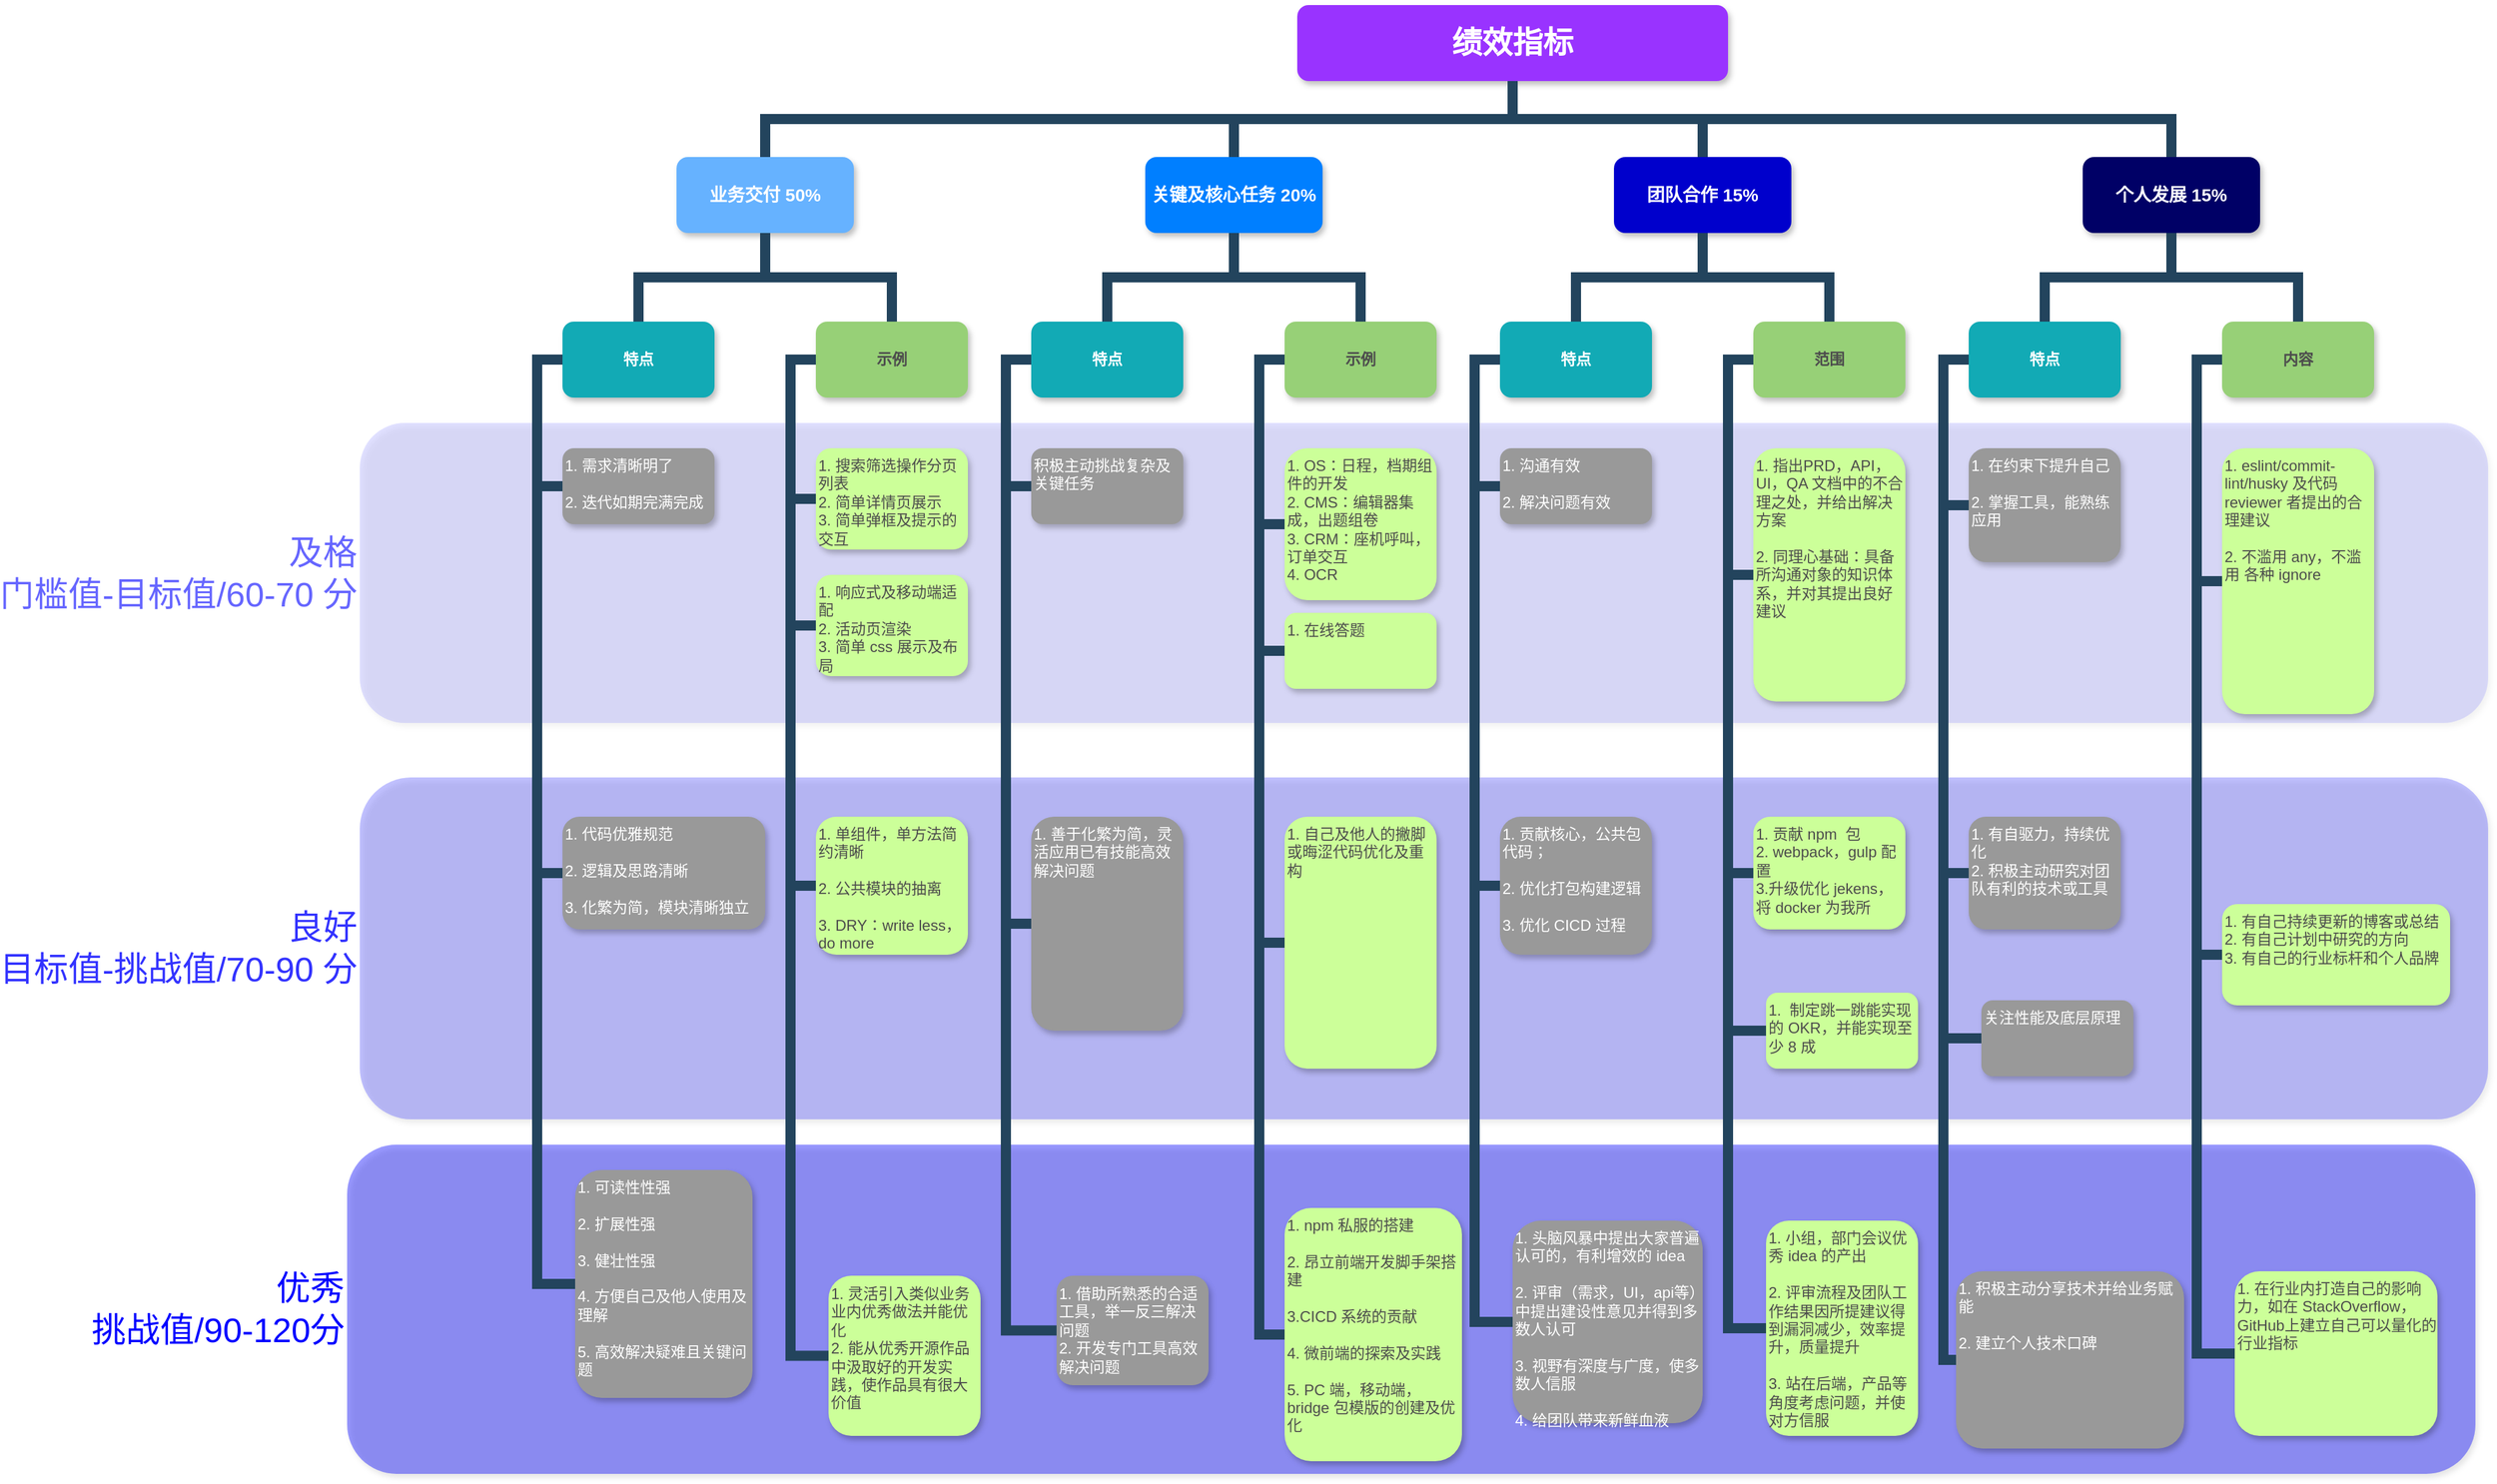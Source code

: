 <mxfile version="14.5.1" type="github">
  <diagram name="Page-1" id="64c3da0e-402f-94eb-ee01-a36477274f13">
    <mxGraphModel dx="2531" dy="761" grid="1" gridSize="10" guides="1" tooltips="1" connect="1" arrows="1" fold="1" page="1" pageScale="1" pageWidth="1169" pageHeight="826" background="#ffffff" math="0" shadow="0">
      <root>
        <mxCell id="0" />
        <mxCell id="1" parent="0" />
        <mxCell id="pLz6rOt4dXthbTl6BxcP-236" value="优秀&#xa;挑战值/90-120分" style="rounded=1;strokeColor=none;shadow=1;fontStyle=0;opacity=40;labelPosition=left;verticalLabelPosition=middle;align=right;verticalAlign=middle;fontSize=27;fillColor=#0000FF;fontColor=#0000FF;whiteSpace=wrap;spacingTop=0;" vertex="1" parent="1">
          <mxGeometry x="-100" y="950" width="1680" height="260" as="geometry" />
        </mxCell>
        <mxCell id="pLz6rOt4dXthbTl6BxcP-235" value="良好&#xa;目标值-挑战值/70-90 分" style="whiteSpace=wrap;rounded=1;strokeColor=none;shadow=1;fontStyle=0;opacity=30;labelPosition=left;verticalLabelPosition=middle;align=right;verticalAlign=middle;fontSize=27;fillColor=#3333FF;fontColor=#3333FF;" vertex="1" parent="1">
          <mxGeometry x="-90" y="660" width="1680" height="270" as="geometry" />
        </mxCell>
        <mxCell id="pLz6rOt4dXthbTl6BxcP-234" value="及格&#xa;门槛值-目标值/60-70 分" style="whiteSpace=wrap;rounded=1;strokeColor=none;shadow=1;fontStyle=0;opacity=20;labelPosition=left;verticalLabelPosition=middle;align=right;verticalAlign=middle;fontSize=27;fillColor=#6666FF;fontColor=#6666FF;" vertex="1" parent="1">
          <mxGeometry x="-90" y="380" width="1680" height="237" as="geometry" />
        </mxCell>
        <mxCell id="2" value="绩效指标" style="whiteSpace=wrap;rounded=1;shadow=1;strokeColor=none;fontColor=#FFFFFF;fontStyle=1;fontSize=24;fillColor=#9933FF;" parent="1" vertex="1">
          <mxGeometry x="650" y="50" width="340" height="60" as="geometry" />
        </mxCell>
        <mxCell id="3" value="业务交付 50%" style="whiteSpace=wrap;rounded=1;strokeColor=none;shadow=1;fontColor=#FFFFFF;fontStyle=1;fontSize=14;fillColor=#66B2FF;" parent="1" vertex="1">
          <mxGeometry x="160" y="170.0" width="140" height="60" as="geometry" />
        </mxCell>
        <mxCell id="4" value="关键及核心任务 20%" style="whiteSpace=wrap;rounded=1;strokeColor=none;shadow=1;fontColor=#FFFFFF;fontStyle=1;fontSize=14;fillColor=#007FFF;" parent="1" vertex="1">
          <mxGeometry x="530" y="170.0" width="140" height="60" as="geometry" />
        </mxCell>
        <mxCell id="6" value="团队合作 15%" style="whiteSpace=wrap;rounded=1;strokeColor=none;shadow=1;fontColor=#FFFFFF;fontStyle=1;fontSize=14;fillColor=#0000CC;" parent="1" vertex="1">
          <mxGeometry x="900" y="170.0" width="140" height="60" as="geometry" />
        </mxCell>
        <mxCell id="7" value="个人发展 15%" style="whiteSpace=wrap;rounded=1;strokeColor=none;shadow=1;fontColor=#FFFFFF;fontStyle=1;fontSize=14;fillColor=#000066;" parent="1" vertex="1">
          <mxGeometry x="1270" y="170.0" width="140" height="60" as="geometry" />
        </mxCell>
        <mxCell id="10" value="特点" style="whiteSpace=wrap;rounded=1;fillColor=#12AAB5;strokeColor=none;shadow=1;fontColor=#FFFFFF;fontStyle=1" parent="1" vertex="1">
          <mxGeometry x="70" y="300.0" width="120" height="60" as="geometry" />
        </mxCell>
        <mxCell id="12" value="示例" style="whiteSpace=wrap;rounded=1;strokeColor=none;shadow=1;fontColor=#4D4D4D;fontStyle=1;fillColor=#97D077;" parent="1" vertex="1">
          <mxGeometry x="270" y="300.0" width="120" height="60" as="geometry" />
        </mxCell>
        <mxCell id="23" value="1. 需求清晰明了&#xa;&#xa;2. 迭代如期完满完成" style="whiteSpace=wrap;rounded=1;fillColor=#999999;strokeColor=none;shadow=1;fontColor=#FFFFFF;fontStyle=0;verticalAlign=top;align=left;" parent="1" vertex="1">
          <mxGeometry x="70.0" y="400.0" width="120" height="60" as="geometry" />
        </mxCell>
        <mxCell id="25" value="1. 代码优雅规范&#xa;&#xa;2. 逻辑及思路清晰&#xa;&#xa;3. 化繁为简，模块清晰独立" style="whiteSpace=wrap;rounded=1;fillColor=#999999;strokeColor=none;shadow=1;fontColor=#FFFFFF;fontStyle=0;verticalAlign=top;align=left;" parent="1" vertex="1">
          <mxGeometry x="70" y="691" width="160" height="89" as="geometry" />
        </mxCell>
        <mxCell id="27" value="1. 可读性性强&#xa;&#xa;2. 扩展性强&#xa;&#xa;3. 健壮性强&#xa;&#xa;4. 方便自己及他人使用及理解&#xa;&#xa;5. 高效解决疑难且关键问题&#xa;&#xa;" style="whiteSpace=wrap;rounded=1;fillColor=#999999;strokeColor=none;shadow=1;fontColor=#FFFFFF;fontStyle=0;verticalAlign=top;align=left;" parent="1" vertex="1">
          <mxGeometry x="80" y="970" width="140" height="180" as="geometry" />
        </mxCell>
        <mxCell id="38" value="1. 搜索筛选操作分页列表&#xa;2. 简单详情页展示&#xa;3. 简单弹框及提示的交互&#xa;&#xa;" style="whiteSpace=wrap;rounded=1;strokeColor=none;shadow=1;fontStyle=0;fillColor=#CCFF99;fontColor=#4D4D4D;verticalAlign=top;align=left;" parent="1" vertex="1">
          <mxGeometry x="270" y="400" width="120" height="80" as="geometry" />
        </mxCell>
        <mxCell id="40" value="1. 单组件，单方法简约清晰&#xa;&#xa;2. 公共模块的抽离&#xa;&#xa;3. DRY：write less，do more" style="whiteSpace=wrap;rounded=1;strokeColor=none;shadow=1;fontStyle=0;fillColor=#CCFF99;fontColor=#4D4D4D;verticalAlign=top;align=left;" parent="1" vertex="1">
          <mxGeometry x="270" y="691" width="120" height="109" as="geometry" />
        </mxCell>
        <mxCell id="42" value="1. 灵活引入类似业务业内优秀做法并能优化&#xa;2. 能从优秀开源作品中汲取好的开发实践，使作品具有很大价值" style="whiteSpace=wrap;rounded=1;strokeColor=none;shadow=1;fontStyle=0;fillColor=#CCFF99;fontColor=#4D4D4D;verticalAlign=top;align=left;" parent="1" vertex="1">
          <mxGeometry x="280" y="1053.5" width="120" height="126.5" as="geometry" />
        </mxCell>
        <mxCell id="43" value="特点" style="whiteSpace=wrap;rounded=1;fillColor=#12AAB5;strokeColor=none;shadow=1;fontColor=#FFFFFF;fontStyle=1" parent="1" vertex="1">
          <mxGeometry x="440.0" y="300.0" width="120" height="60" as="geometry" />
        </mxCell>
        <mxCell id="44" value="示例" style="whiteSpace=wrap;rounded=1;strokeColor=none;shadow=1;fontColor=#4D4D4D;fontStyle=1;fillColor=#97D077;" parent="1" vertex="1">
          <mxGeometry x="640.0" y="300.0" width="120" height="60" as="geometry" />
        </mxCell>
        <mxCell id="45" value="积极主动挑战复杂及关键任务" style="whiteSpace=wrap;rounded=1;fillColor=#999999;strokeColor=none;shadow=1;fontColor=#FFFFFF;fontStyle=0;verticalAlign=top;align=left;" parent="1" vertex="1">
          <mxGeometry x="440.0" y="400.0" width="120" height="60" as="geometry" />
        </mxCell>
        <mxCell id="47" value="1. 善于化繁为简，灵活应用已有技能高效解决问题" style="whiteSpace=wrap;rounded=1;fillColor=#999999;strokeColor=none;shadow=1;fontColor=#FFFFFF;fontStyle=0;verticalAlign=top;align=left;" parent="1" vertex="1">
          <mxGeometry x="440" y="691" width="120" height="169" as="geometry" />
        </mxCell>
        <mxCell id="49" value="1. 借助所熟悉的合适工具，举一反三解决问题&#xa;2. 开发专门工具高效解决问题" style="whiteSpace=wrap;rounded=1;fillColor=#999999;strokeColor=none;shadow=1;fontColor=#FFFFFF;fontStyle=0;verticalAlign=top;align=left;" parent="1" vertex="1">
          <mxGeometry x="460" y="1053.5" width="120" height="86.5" as="geometry" />
        </mxCell>
        <mxCell id="50" value="1. OS：日程，档期组件的开发&#xa;2. CMS：编辑器集成，出题组卷&#xa;3. CRM：座机呼叫，订单交互&#xa;4. OCR" style="whiteSpace=wrap;rounded=1;strokeColor=none;shadow=1;fontStyle=0;fillColor=#CCFF99;fontColor=#4D4D4D;verticalAlign=top;align=left;" parent="1" vertex="1">
          <mxGeometry x="640" y="400" width="120" height="120" as="geometry" />
        </mxCell>
        <mxCell id="52" value="1. 自己及他人的撇脚或晦涩代码优化及重构&#xa;" style="whiteSpace=wrap;rounded=1;strokeColor=none;shadow=1;fontStyle=0;fillColor=#CCFF99;fontColor=#4D4D4D;verticalAlign=top;align=left;" parent="1" vertex="1">
          <mxGeometry x="640" y="691" width="120" height="199" as="geometry" />
        </mxCell>
        <mxCell id="54" value="1. npm 私服的搭建&#xa;&#xa;2. 昂立前端开发脚手架搭建&#xa;&#xa;3.CICD 系统的贡献&#xa;&#xa;4. 微前端的探索及实践&#xa;&#xa;5. PC 端，移动端，bridge 包模版的创建及优化" style="whiteSpace=wrap;rounded=1;strokeColor=none;shadow=1;fontStyle=0;fillColor=#CCFF99;fontColor=#4D4D4D;verticalAlign=top;align=left;" parent="1" vertex="1">
          <mxGeometry x="640" y="1000" width="140" height="200" as="geometry" />
        </mxCell>
        <mxCell id="103" value="" style="edgeStyle=elbowEdgeStyle;elbow=vertical;rounded=0;fontColor=#000000;endArrow=none;endFill=0;strokeWidth=8;strokeColor=#23445D;" parent="1" source="3" target="10" edge="1">
          <mxGeometry width="100" height="100" relative="1" as="geometry">
            <mxPoint x="20" y="290" as="sourcePoint" />
            <mxPoint x="120" y="190" as="targetPoint" />
          </mxGeometry>
        </mxCell>
        <mxCell id="104" value="" style="edgeStyle=elbowEdgeStyle;elbow=vertical;rounded=0;fontColor=#000000;endArrow=none;endFill=0;strokeWidth=8;strokeColor=#23445D;" parent="1" source="3" target="12" edge="1">
          <mxGeometry width="100" height="100" relative="1" as="geometry">
            <mxPoint x="360" y="290" as="sourcePoint" />
            <mxPoint x="460" y="190" as="targetPoint" />
          </mxGeometry>
        </mxCell>
        <mxCell id="105" value="" style="edgeStyle=elbowEdgeStyle;elbow=horizontal;rounded=0;fontColor=#000000;endArrow=none;endFill=0;strokeWidth=8;strokeColor=#23445D;" parent="1" source="10" target="23" edge="1">
          <mxGeometry width="100" height="100" relative="1" as="geometry">
            <mxPoint x="10" y="480" as="sourcePoint" />
            <mxPoint x="110" y="380" as="targetPoint" />
            <Array as="points">
              <mxPoint x="50" y="380" />
            </Array>
          </mxGeometry>
        </mxCell>
        <mxCell id="107" value="" style="edgeStyle=elbowEdgeStyle;elbow=horizontal;rounded=0;fontColor=#000000;endArrow=none;endFill=0;strokeWidth=8;strokeColor=#23445D;" parent="1" source="10" target="27" edge="1">
          <mxGeometry width="100" height="100" relative="1" as="geometry">
            <mxPoint x="80" y="340" as="sourcePoint" />
            <mxPoint x="80" y="440" as="targetPoint" />
            <Array as="points">
              <mxPoint x="50" y="540" />
            </Array>
          </mxGeometry>
        </mxCell>
        <mxCell id="110" value="" style="edgeStyle=elbowEdgeStyle;elbow=horizontal;rounded=0;fontColor=#000000;endArrow=none;endFill=0;strokeWidth=8;strokeColor=#23445D;" parent="1" source="10" target="25" edge="1">
          <mxGeometry width="100" height="100" relative="1" as="geometry">
            <mxPoint x="110" y="370" as="sourcePoint" />
            <mxPoint x="110" y="470" as="targetPoint" />
            <Array as="points">
              <mxPoint x="50" y="430" />
            </Array>
          </mxGeometry>
        </mxCell>
        <mxCell id="111" value="" style="edgeStyle=elbowEdgeStyle;elbow=horizontal;rounded=0;fontColor=#000000;endArrow=none;endFill=0;strokeWidth=8;strokeColor=#23445D;" parent="1" target="38" edge="1">
          <mxGeometry width="100" height="100" relative="1" as="geometry">
            <mxPoint x="260" y="330.0" as="sourcePoint" />
            <mxPoint x="260" y="430.0" as="targetPoint" />
            <Array as="points">
              <mxPoint x="250" y="380" />
            </Array>
          </mxGeometry>
        </mxCell>
        <mxCell id="113" value="" style="edgeStyle=elbowEdgeStyle;elbow=horizontal;rounded=0;fontColor=#000000;endArrow=none;endFill=0;strokeWidth=8;strokeColor=#23445D;" parent="1" source="12" target="42" edge="1">
          <mxGeometry width="100" height="100" relative="1" as="geometry">
            <mxPoint x="260" y="330.0" as="sourcePoint" />
            <mxPoint x="260.0" y="750.0" as="targetPoint" />
            <Array as="points">
              <mxPoint x="250" y="540" />
            </Array>
          </mxGeometry>
        </mxCell>
        <mxCell id="115" value="" style="edgeStyle=elbowEdgeStyle;elbow=horizontal;rounded=0;fontColor=#000000;endArrow=none;endFill=0;strokeWidth=8;strokeColor=#23445D;" parent="1" source="12" target="40" edge="1">
          <mxGeometry width="100" height="100" relative="1" as="geometry">
            <mxPoint x="260" y="330.0" as="sourcePoint" />
            <mxPoint x="260" y="590.0" as="targetPoint" />
            <Array as="points">
              <mxPoint x="250" y="460" />
            </Array>
          </mxGeometry>
        </mxCell>
        <mxCell id="116" value="" style="edgeStyle=elbowEdgeStyle;elbow=vertical;rounded=0;fontColor=#000000;endArrow=none;endFill=0;strokeWidth=8;strokeColor=#23445D;" parent="1" source="4" target="43" edge="1">
          <mxGeometry width="100" height="100" relative="1" as="geometry">
            <mxPoint x="240" y="240.0" as="sourcePoint" />
            <mxPoint x="140" y="310" as="targetPoint" />
          </mxGeometry>
        </mxCell>
        <mxCell id="117" value="" style="edgeStyle=elbowEdgeStyle;elbow=vertical;rounded=0;fontColor=#000000;endArrow=none;endFill=0;strokeWidth=8;strokeColor=#23445D;" parent="1" source="4" target="44" edge="1">
          <mxGeometry width="100" height="100" relative="1" as="geometry">
            <mxPoint x="240" y="240.0" as="sourcePoint" />
            <mxPoint x="340" y="310" as="targetPoint" />
          </mxGeometry>
        </mxCell>
        <mxCell id="118" value="" style="edgeStyle=elbowEdgeStyle;elbow=horizontal;rounded=0;fontColor=#000000;endArrow=none;endFill=0;strokeWidth=8;strokeColor=#23445D;" parent="1" source="43" target="45" edge="1">
          <mxGeometry width="100" height="100" relative="1" as="geometry">
            <mxPoint x="420" y="330.0" as="sourcePoint" />
            <mxPoint x="430.0" y="430" as="targetPoint" />
            <Array as="points">
              <mxPoint x="420" y="380" />
            </Array>
          </mxGeometry>
        </mxCell>
        <mxCell id="120" value="" style="edgeStyle=elbowEdgeStyle;elbow=horizontal;rounded=0;fontColor=#000000;endArrow=none;endFill=0;strokeWidth=8;strokeColor=#23445D;" parent="1" source="43" target="49" edge="1">
          <mxGeometry width="100" height="100" relative="1" as="geometry">
            <mxPoint x="430" y="330" as="sourcePoint" />
            <mxPoint x="430" y="750" as="targetPoint" />
            <Array as="points">
              <mxPoint x="420" y="550" />
            </Array>
          </mxGeometry>
        </mxCell>
        <mxCell id="122" value="" style="edgeStyle=elbowEdgeStyle;elbow=horizontal;rounded=0;fontColor=#000000;endArrow=none;endFill=0;strokeWidth=8;strokeColor=#23445D;" parent="1" source="43" target="47" edge="1">
          <mxGeometry width="100" height="100" relative="1" as="geometry">
            <mxPoint x="430" y="330" as="sourcePoint" />
            <mxPoint x="430.0" y="590" as="targetPoint" />
            <Array as="points">
              <mxPoint x="420" y="470" />
            </Array>
          </mxGeometry>
        </mxCell>
        <mxCell id="123" value="" style="edgeStyle=elbowEdgeStyle;elbow=horizontal;rounded=0;fontColor=#000000;endArrow=none;endFill=0;strokeWidth=8;strokeColor=#23445D;" parent="1" source="44" target="50" edge="1">
          <mxGeometry width="100" height="100" relative="1" as="geometry">
            <mxPoint x="610" y="330.0" as="sourcePoint" />
            <mxPoint x="620.0" y="430" as="targetPoint" />
            <Array as="points">
              <mxPoint x="620" y="380" />
            </Array>
          </mxGeometry>
        </mxCell>
        <mxCell id="125" value="" style="edgeStyle=elbowEdgeStyle;elbow=horizontal;rounded=0;fontColor=#000000;endArrow=none;endFill=0;strokeWidth=8;strokeColor=#23445D;" parent="1" source="44" target="54" edge="1">
          <mxGeometry width="100" height="100" relative="1" as="geometry">
            <mxPoint x="620" y="330" as="sourcePoint" />
            <mxPoint x="620" y="750" as="targetPoint" />
            <Array as="points">
              <mxPoint x="620" y="540" />
            </Array>
          </mxGeometry>
        </mxCell>
        <mxCell id="127" value="" style="edgeStyle=elbowEdgeStyle;elbow=horizontal;rounded=0;fontColor=#000000;endArrow=none;endFill=0;strokeWidth=8;strokeColor=#23445D;" parent="1" source="44" target="52" edge="1">
          <mxGeometry width="100" height="100" relative="1" as="geometry">
            <mxPoint x="620" y="330" as="sourcePoint" />
            <mxPoint x="620.0" y="590" as="targetPoint" />
            <Array as="points">
              <mxPoint x="620" y="470" />
            </Array>
          </mxGeometry>
        </mxCell>
        <mxCell id="133" value="特点" style="whiteSpace=wrap;rounded=1;fillColor=#12AAB5;strokeColor=none;shadow=1;fontColor=#FFFFFF;fontStyle=1" parent="1" vertex="1">
          <mxGeometry x="810.0" y="300.0" width="120" height="60" as="geometry" />
        </mxCell>
        <mxCell id="134" value="范围" style="whiteSpace=wrap;rounded=1;strokeColor=none;shadow=1;fontStyle=1;fontColor=#4D4D4D;fillColor=#97D077;" parent="1" vertex="1">
          <mxGeometry x="1010.0" y="300.0" width="120" height="60" as="geometry" />
        </mxCell>
        <mxCell id="135" value="1. 沟通有效&#xa;&#xa;2. 解决问题有效" style="whiteSpace=wrap;rounded=1;fillColor=#999999;strokeColor=none;shadow=1;fontColor=#FFFFFF;fontStyle=0;verticalAlign=top;align=left;" parent="1" vertex="1">
          <mxGeometry x="810.0" y="400.0" width="120" height="60" as="geometry" />
        </mxCell>
        <mxCell id="137" value="1. 贡献核心，公共包代码；&#xa;&#xa;2. 优化打包构建逻辑&#xa;&#xa;3. 优化 CICD 过程" style="whiteSpace=wrap;rounded=1;fillColor=#999999;strokeColor=none;shadow=1;fontColor=#FFFFFF;fontStyle=0;verticalAlign=top;align=left;" parent="1" vertex="1">
          <mxGeometry x="810" y="691" width="120" height="109" as="geometry" />
        </mxCell>
        <mxCell id="139" value="1. 头脑风暴中提出大家普遍认可的，有利增效的 idea&#xa;&#xa;2. 评审（需求，UI，api等）中提出建设性意见并得到多数人认可&#xa;&#xa;3. 视野有深度与广度，使多数人信服&#xa;&#xa;4. 给团队带来新鲜血液" style="whiteSpace=wrap;rounded=1;fillColor=#999999;strokeColor=none;shadow=1;fontColor=#FFFFFF;fontStyle=0;verticalAlign=top;align=left;" parent="1" vertex="1">
          <mxGeometry x="820" y="1010" width="150" height="160" as="geometry" />
        </mxCell>
        <mxCell id="140" value="1. 指出PRD，API，UI，QA 文档中的不合理之处，并给出解决方案&#xa;&#xa;2. 同理心基础：具备所沟通对象的知识体系，并对其提出良好建议 " style="whiteSpace=wrap;rounded=1;strokeColor=none;shadow=1;fontStyle=0;fontColor=#4D4D4D;fillColor=#CCFF99;verticalAlign=top;align=left;" parent="1" vertex="1">
          <mxGeometry x="1010" y="400" width="120" height="200" as="geometry" />
        </mxCell>
        <mxCell id="142" value="1. 贡献 npm  包&#xa;2. webpack，gulp 配置&#xa;3.升级优化 jekens，&#xa;将 docker 为我所" style="whiteSpace=wrap;rounded=1;strokeColor=none;shadow=1;fontStyle=0;fontColor=#4D4D4D;fillColor=#CCFF99;verticalAlign=top;align=left;" parent="1" vertex="1">
          <mxGeometry x="1010" y="691" width="120" height="89" as="geometry" />
        </mxCell>
        <mxCell id="143" value="1.  制定跳一跳能实现的 OKR，并能实现至少 8 成" style="whiteSpace=wrap;rounded=1;strokeColor=none;shadow=1;fontStyle=0;fontColor=#4D4D4D;fillColor=#CCFF99;verticalAlign=top;align=left;" parent="1" vertex="1">
          <mxGeometry x="1020" y="830" width="120" height="60" as="geometry" />
        </mxCell>
        <mxCell id="144" value="1. 小组，部门会议优秀 idea 的产出&#xa;&#xa;2. 评审流程及团队工作结果因所提建议得到漏洞减少，效率提升，质量提升&#xa;&#xa;3. 站在后端，产品等角度考虑问题，并使对方信服" style="whiteSpace=wrap;rounded=1;strokeColor=none;shadow=1;fontStyle=0;fontColor=#4D4D4D;fillColor=#CCFF99;verticalAlign=top;align=left;" parent="1" vertex="1">
          <mxGeometry x="1020" y="1010" width="120" height="170" as="geometry" />
        </mxCell>
        <mxCell id="145" value="" style="edgeStyle=elbowEdgeStyle;elbow=horizontal;rounded=0;fontColor=#000000;endArrow=none;endFill=0;strokeWidth=8;strokeColor=#23445D;" parent="1" source="133" target="135" edge="1">
          <mxGeometry width="100" height="100" relative="1" as="geometry">
            <mxPoint x="790" y="330.0" as="sourcePoint" />
            <mxPoint x="800.0" y="430" as="targetPoint" />
            <Array as="points">
              <mxPoint x="790" y="380" />
            </Array>
          </mxGeometry>
        </mxCell>
        <mxCell id="147" value="" style="edgeStyle=elbowEdgeStyle;elbow=horizontal;rounded=0;fontColor=#000000;endArrow=none;endFill=0;strokeWidth=8;strokeColor=#23445D;" parent="1" source="133" target="139" edge="1">
          <mxGeometry width="100" height="100" relative="1" as="geometry">
            <mxPoint x="800" y="330" as="sourcePoint" />
            <mxPoint x="800" y="750" as="targetPoint" />
            <Array as="points">
              <mxPoint x="790" y="550" />
            </Array>
          </mxGeometry>
        </mxCell>
        <mxCell id="149" value="" style="edgeStyle=elbowEdgeStyle;elbow=horizontal;rounded=0;fontColor=#000000;endArrow=none;endFill=0;strokeWidth=8;strokeColor=#23445D;" parent="1" source="133" target="137" edge="1">
          <mxGeometry width="100" height="100" relative="1" as="geometry">
            <mxPoint x="800" y="330" as="sourcePoint" />
            <mxPoint x="800.0" y="590" as="targetPoint" />
            <Array as="points">
              <mxPoint x="790" y="470" />
            </Array>
          </mxGeometry>
        </mxCell>
        <mxCell id="150" value="" style="edgeStyle=elbowEdgeStyle;elbow=horizontal;rounded=0;fontColor=#000000;endArrow=none;endFill=0;strokeWidth=8;strokeColor=#23445D;" parent="1" source="134" target="140" edge="1">
          <mxGeometry width="100" height="100" relative="1" as="geometry">
            <mxPoint x="980" y="330.0" as="sourcePoint" />
            <mxPoint x="990.0" y="430" as="targetPoint" />
            <Array as="points">
              <mxPoint x="990" y="380" />
            </Array>
          </mxGeometry>
        </mxCell>
        <mxCell id="152" value="" style="edgeStyle=elbowEdgeStyle;elbow=horizontal;rounded=0;fontColor=#000000;endArrow=none;endFill=0;strokeWidth=8;strokeColor=#23445D;" parent="1" source="134" target="144" edge="1">
          <mxGeometry width="100" height="100" relative="1" as="geometry">
            <mxPoint x="990" y="330" as="sourcePoint" />
            <mxPoint x="990" y="750" as="targetPoint" />
            <Array as="points">
              <mxPoint x="990" y="540" />
            </Array>
          </mxGeometry>
        </mxCell>
        <mxCell id="153" value="" style="edgeStyle=elbowEdgeStyle;elbow=horizontal;rounded=0;fontColor=#000000;endArrow=none;endFill=0;strokeWidth=8;strokeColor=#23445D;" parent="1" source="134" target="143" edge="1">
          <mxGeometry width="100" height="100" relative="1" as="geometry">
            <mxPoint x="990" y="330" as="sourcePoint" />
            <mxPoint x="990" y="670" as="targetPoint" />
            <Array as="points">
              <mxPoint x="990" y="500" />
            </Array>
          </mxGeometry>
        </mxCell>
        <mxCell id="154" value="" style="edgeStyle=elbowEdgeStyle;elbow=horizontal;rounded=0;fontColor=#000000;endArrow=none;endFill=0;strokeWidth=8;strokeColor=#23445D;" parent="1" source="134" target="142" edge="1">
          <mxGeometry width="100" height="100" relative="1" as="geometry">
            <mxPoint x="990" y="330" as="sourcePoint" />
            <mxPoint x="990.0" y="590" as="targetPoint" />
            <Array as="points">
              <mxPoint x="990" y="470" />
            </Array>
          </mxGeometry>
        </mxCell>
        <mxCell id="155" value="特点" style="whiteSpace=wrap;rounded=1;fillColor=#12AAB5;strokeColor=none;shadow=1;fontColor=#FFFFFF;fontStyle=1" parent="1" vertex="1">
          <mxGeometry x="1180.0" y="300.0" width="120" height="60" as="geometry" />
        </mxCell>
        <mxCell id="156" value="内容" style="whiteSpace=wrap;rounded=1;strokeColor=none;shadow=1;fontStyle=1;fontColor=#4D4D4D;fillColor=#97D077;" parent="1" vertex="1">
          <mxGeometry x="1380.0" y="300.0" width="120" height="60" as="geometry" />
        </mxCell>
        <mxCell id="157" value="1. 在约束下提升自己&#xa;&#xa;2. 掌握工具，能熟练应用" style="whiteSpace=wrap;rounded=1;fillColor=#999999;strokeColor=none;shadow=1;fontColor=#FFFFFF;fontStyle=0;verticalAlign=top;align=left;" parent="1" vertex="1">
          <mxGeometry x="1180" y="400" width="120" height="90" as="geometry" />
        </mxCell>
        <mxCell id="159" value="1. 有自驱力，持续优化&#xa;2. 积极主动研究对团队有利的技术或工具" style="whiteSpace=wrap;rounded=1;fillColor=#999999;strokeColor=none;shadow=1;fontColor=#FFFFFF;fontStyle=0;verticalAlign=top;align=left;" parent="1" vertex="1">
          <mxGeometry x="1180" y="691" width="120" height="89" as="geometry" />
        </mxCell>
        <mxCell id="160" value="关注性能及底层原理" style="whiteSpace=wrap;rounded=1;fillColor=#999999;strokeColor=none;shadow=1;fontColor=#FFFFFF;fontStyle=0;verticalAlign=top;align=left;" parent="1" vertex="1">
          <mxGeometry x="1190" y="836.0" width="120" height="60" as="geometry" />
        </mxCell>
        <mxCell id="161" value="1. 积极主动分享技术并给业务赋能&#xa;&#xa;2. 建立个人技术口碑" style="whiteSpace=wrap;rounded=1;fillColor=#999999;strokeColor=none;shadow=1;fontColor=#FFFFFF;fontStyle=0;align=left;verticalAlign=top;" parent="1" vertex="1">
          <mxGeometry x="1170" y="1050" width="180" height="140" as="geometry" />
        </mxCell>
        <mxCell id="162" value="1. eslint/commit-lint/husky 及代码 reviewer 者提出的合理建议&#xa;&#xa;2. 不滥用 any，不滥用 各种 ignore" style="whiteSpace=wrap;rounded=1;strokeColor=none;shadow=1;fontStyle=0;fontColor=#4D4D4D;fillColor=#CCFF99;verticalAlign=top;align=left;" parent="1" vertex="1">
          <mxGeometry x="1380" y="400" width="120" height="210" as="geometry" />
        </mxCell>
        <mxCell id="164" value="1. 有自己持续更新的博客或总结&#xa;2. 有自己计划中研究的方向&#xa;3. 有自己的行业标杆和个人品牌" style="whiteSpace=wrap;rounded=1;strokeColor=none;shadow=1;fontStyle=0;fontColor=#4D4D4D;fillColor=#CCFF99;verticalAlign=top;align=left;" parent="1" vertex="1">
          <mxGeometry x="1380" y="760" width="180" height="80" as="geometry" />
        </mxCell>
        <mxCell id="166" value="1. 在行业内打造自己的影响力，如在 StackOverflow，GitHub上建立自己可以量化的行业指标" style="whiteSpace=wrap;rounded=1;strokeColor=none;shadow=1;fontStyle=0;fontColor=#4D4D4D;fillColor=#CCFF99;verticalAlign=top;align=left;" parent="1" vertex="1">
          <mxGeometry x="1390" y="1050" width="160" height="130" as="geometry" />
        </mxCell>
        <mxCell id="167" value="" style="edgeStyle=elbowEdgeStyle;elbow=horizontal;rounded=0;fontColor=#000000;endArrow=none;endFill=0;strokeWidth=8;strokeColor=#23445D;" parent="1" source="155" target="157" edge="1">
          <mxGeometry width="100" height="100" relative="1" as="geometry">
            <mxPoint x="1160" y="330.0" as="sourcePoint" />
            <mxPoint x="1170.0" y="430.0" as="targetPoint" />
            <Array as="points">
              <mxPoint x="1160" y="380.0" />
            </Array>
          </mxGeometry>
        </mxCell>
        <mxCell id="169" value="" style="edgeStyle=elbowEdgeStyle;elbow=horizontal;rounded=0;fontColor=#000000;endArrow=none;endFill=0;strokeWidth=8;strokeColor=#23445D;" parent="1" source="155" target="161" edge="1">
          <mxGeometry width="100" height="100" relative="1" as="geometry">
            <mxPoint x="1170" y="330.0" as="sourcePoint" />
            <mxPoint x="1170" y="750.0" as="targetPoint" />
            <Array as="points">
              <mxPoint x="1160" y="550.0" />
            </Array>
          </mxGeometry>
        </mxCell>
        <mxCell id="170" value="" style="edgeStyle=elbowEdgeStyle;elbow=horizontal;rounded=0;fontColor=#000000;endArrow=none;endFill=0;strokeWidth=8;strokeColor=#23445D;" parent="1" source="155" target="160" edge="1">
          <mxGeometry width="100" height="100" relative="1" as="geometry">
            <mxPoint x="1170" y="330.0" as="sourcePoint" />
            <mxPoint x="1170" y="670.0" as="targetPoint" />
            <Array as="points">
              <mxPoint x="1160" y="500.0" />
            </Array>
          </mxGeometry>
        </mxCell>
        <mxCell id="171" value="" style="edgeStyle=elbowEdgeStyle;elbow=horizontal;rounded=0;fontColor=#000000;endArrow=none;endFill=0;strokeWidth=8;strokeColor=#23445D;" parent="1" source="155" target="159" edge="1">
          <mxGeometry width="100" height="100" relative="1" as="geometry">
            <mxPoint x="1170" y="330.0" as="sourcePoint" />
            <mxPoint x="1170.0" y="590.0" as="targetPoint" />
            <Array as="points">
              <mxPoint x="1160" y="470.0" />
            </Array>
          </mxGeometry>
        </mxCell>
        <mxCell id="172" value="" style="edgeStyle=elbowEdgeStyle;elbow=horizontal;rounded=0;fontColor=#000000;endArrow=none;endFill=0;strokeWidth=8;strokeColor=#23445D;" parent="1" source="156" target="162" edge="1">
          <mxGeometry width="100" height="100" relative="1" as="geometry">
            <mxPoint x="1350" y="330.0" as="sourcePoint" />
            <mxPoint x="1360.0" y="430.0" as="targetPoint" />
            <Array as="points">
              <mxPoint x="1360" y="380.0" />
            </Array>
          </mxGeometry>
        </mxCell>
        <mxCell id="174" value="" style="edgeStyle=elbowEdgeStyle;elbow=horizontal;rounded=0;fontColor=#000000;endArrow=none;endFill=0;strokeWidth=8;strokeColor=#23445D;" parent="1" source="156" target="166" edge="1">
          <mxGeometry width="100" height="100" relative="1" as="geometry">
            <mxPoint x="1360" y="330.0" as="sourcePoint" />
            <mxPoint x="1360" y="750.0" as="targetPoint" />
            <Array as="points">
              <mxPoint x="1360" y="540.0" />
            </Array>
          </mxGeometry>
        </mxCell>
        <mxCell id="176" value="" style="edgeStyle=elbowEdgeStyle;elbow=horizontal;rounded=0;fontColor=#000000;endArrow=none;endFill=0;strokeWidth=8;strokeColor=#23445D;" parent="1" source="156" target="164" edge="1">
          <mxGeometry width="100" height="100" relative="1" as="geometry">
            <mxPoint x="1360" y="330.0" as="sourcePoint" />
            <mxPoint x="1360.0" y="590.0" as="targetPoint" />
            <Array as="points">
              <mxPoint x="1360" y="470.0" />
            </Array>
          </mxGeometry>
        </mxCell>
        <mxCell id="221" value="" style="edgeStyle=elbowEdgeStyle;elbow=vertical;rounded=0;fontColor=#000000;endArrow=none;endFill=0;strokeWidth=8;strokeColor=#23445D;" parent="1" source="6" target="133" edge="1">
          <mxGeometry width="100" height="100" relative="1" as="geometry">
            <mxPoint x="780" y="270" as="sourcePoint" />
            <mxPoint x="880" y="170" as="targetPoint" />
          </mxGeometry>
        </mxCell>
        <mxCell id="222" value="" style="edgeStyle=elbowEdgeStyle;elbow=vertical;rounded=0;fontColor=#000000;endArrow=none;endFill=0;strokeWidth=8;strokeColor=#23445D;" parent="1" source="6" target="134" edge="1">
          <mxGeometry width="100" height="100" relative="1" as="geometry">
            <mxPoint x="1030" y="280" as="sourcePoint" />
            <mxPoint x="1130" y="180" as="targetPoint" />
          </mxGeometry>
        </mxCell>
        <mxCell id="223" value="" style="edgeStyle=elbowEdgeStyle;elbow=vertical;rounded=0;fontColor=#000000;endArrow=none;endFill=0;strokeWidth=8;strokeColor=#23445D;" parent="1" source="7" target="155" edge="1">
          <mxGeometry width="100" height="100" relative="1" as="geometry">
            <mxPoint x="1340" y="300" as="sourcePoint" />
            <mxPoint x="1240" y="190" as="targetPoint" />
          </mxGeometry>
        </mxCell>
        <mxCell id="224" value="" style="edgeStyle=elbowEdgeStyle;elbow=vertical;rounded=0;fontColor=#000000;endArrow=none;endFill=0;strokeWidth=8;strokeColor=#23445D;" parent="1" source="7" target="156" edge="1">
          <mxGeometry width="100" height="100" relative="1" as="geometry">
            <mxPoint x="1430" y="290" as="sourcePoint" />
            <mxPoint x="1530" y="190" as="targetPoint" />
          </mxGeometry>
        </mxCell>
        <mxCell id="229" value="" style="edgeStyle=elbowEdgeStyle;elbow=vertical;rounded=0;fontColor=#000000;endArrow=none;endFill=0;strokeWidth=8;strokeColor=#23445D;" parent="1" source="2" target="3" edge="1">
          <mxGeometry width="100" height="100" relative="1" as="geometry">
            <mxPoint x="540" y="140" as="sourcePoint" />
            <mxPoint x="640" y="40" as="targetPoint" />
          </mxGeometry>
        </mxCell>
        <mxCell id="230" value="" style="edgeStyle=elbowEdgeStyle;elbow=vertical;rounded=0;fontColor=#000000;endArrow=none;endFill=0;strokeWidth=8;strokeColor=#23445D;" parent="1" source="2" target="4" edge="1">
          <mxGeometry width="100" height="100" relative="1" as="geometry">
            <mxPoint x="550" y="150" as="sourcePoint" />
            <mxPoint x="650" y="50" as="targetPoint" />
          </mxGeometry>
        </mxCell>
        <mxCell id="231" value="" style="edgeStyle=elbowEdgeStyle;elbow=vertical;rounded=0;fontColor=#000000;endArrow=none;endFill=0;strokeWidth=8;strokeColor=#23445D;" parent="1" source="2" target="6" edge="1">
          <mxGeometry width="100" height="100" relative="1" as="geometry">
            <mxPoint x="560" y="160" as="sourcePoint" />
            <mxPoint x="660" y="60" as="targetPoint" />
          </mxGeometry>
        </mxCell>
        <mxCell id="232" value="" style="edgeStyle=elbowEdgeStyle;elbow=vertical;rounded=0;fontColor=#000000;endArrow=none;endFill=0;strokeWidth=8;strokeColor=#23445D;" parent="1" source="2" target="7" edge="1">
          <mxGeometry width="100" height="100" relative="1" as="geometry">
            <mxPoint x="570" y="170" as="sourcePoint" />
            <mxPoint x="670" y="70" as="targetPoint" />
          </mxGeometry>
        </mxCell>
        <mxCell id="pLz6rOt4dXthbTl6BxcP-241" value="1. 响应式及移动端适配&#xa;2. 活动页渲染&#xa;3. 简单 css 展示及布局&#xa;" style="whiteSpace=wrap;rounded=1;strokeColor=none;shadow=1;fontStyle=0;fillColor=#CCFF99;fontColor=#4D4D4D;verticalAlign=top;align=left;" vertex="1" parent="1">
          <mxGeometry x="270" y="500" width="120" height="80" as="geometry" />
        </mxCell>
        <mxCell id="pLz6rOt4dXthbTl6BxcP-242" value="" style="edgeStyle=elbowEdgeStyle;elbow=horizontal;rounded=0;fontColor=#000000;endArrow=none;endFill=0;strokeWidth=8;strokeColor=#23445D;entryX=0;entryY=0.5;entryDx=0;entryDy=0;" edge="1" parent="1" target="pLz6rOt4dXthbTl6BxcP-241">
          <mxGeometry width="100" height="100" relative="1" as="geometry">
            <mxPoint x="270" y="330" as="sourcePoint" />
            <mxPoint x="280" y="450" as="targetPoint" />
            <Array as="points">
              <mxPoint x="250" y="440" />
            </Array>
          </mxGeometry>
        </mxCell>
        <mxCell id="pLz6rOt4dXthbTl6BxcP-243" value="1. 在线答题" style="whiteSpace=wrap;rounded=1;strokeColor=none;shadow=1;fontStyle=0;fillColor=#CCFF99;fontColor=#4D4D4D;verticalAlign=top;align=left;" vertex="1" parent="1">
          <mxGeometry x="640" y="530" width="120" height="60" as="geometry" />
        </mxCell>
        <mxCell id="pLz6rOt4dXthbTl6BxcP-244" value="" style="edgeStyle=elbowEdgeStyle;elbow=horizontal;rounded=0;fontColor=#000000;endArrow=none;endFill=0;strokeWidth=8;strokeColor=#23445D;entryX=0;entryY=0.5;entryDx=0;entryDy=0;" edge="1" parent="1" target="pLz6rOt4dXthbTl6BxcP-243">
          <mxGeometry width="100" height="100" relative="1" as="geometry">
            <mxPoint x="640" y="330" as="sourcePoint" />
            <mxPoint x="650" y="440" as="targetPoint" />
            <Array as="points">
              <mxPoint x="620" y="420" />
            </Array>
          </mxGeometry>
        </mxCell>
      </root>
    </mxGraphModel>
  </diagram>
</mxfile>
